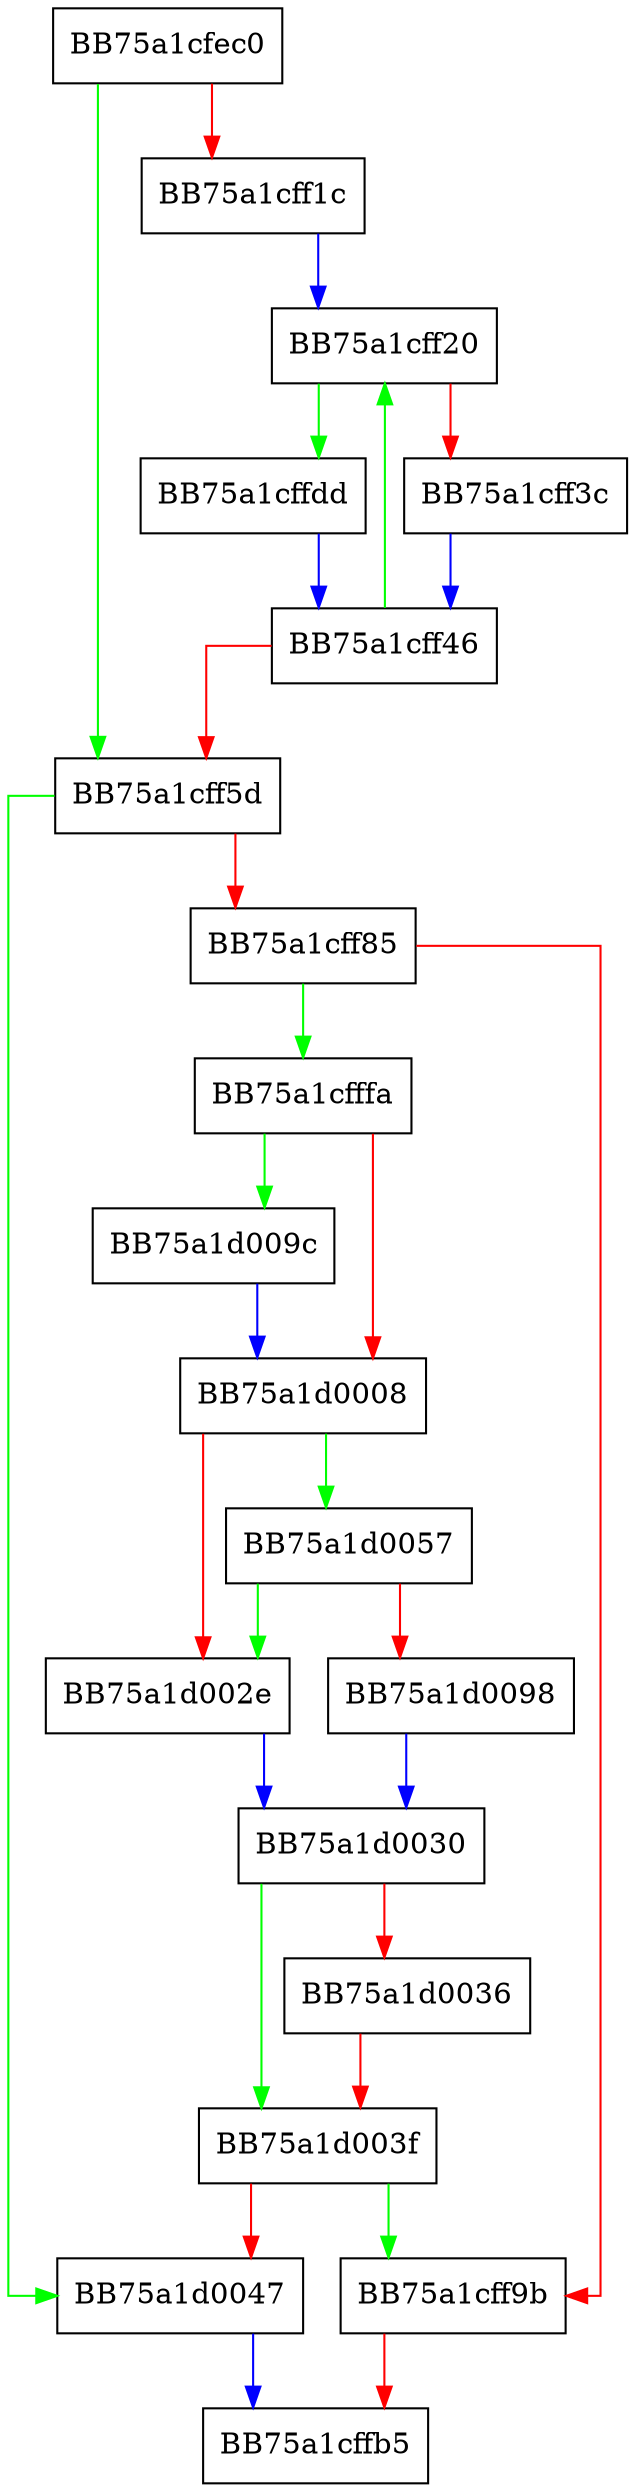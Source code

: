 digraph eval {
  node [shape="box"];
  graph [splines=ortho];
  BB75a1cfec0 -> BB75a1cff5d [color="green"];
  BB75a1cfec0 -> BB75a1cff1c [color="red"];
  BB75a1cff1c -> BB75a1cff20 [color="blue"];
  BB75a1cff20 -> BB75a1cffdd [color="green"];
  BB75a1cff20 -> BB75a1cff3c [color="red"];
  BB75a1cff3c -> BB75a1cff46 [color="blue"];
  BB75a1cff46 -> BB75a1cff20 [color="green"];
  BB75a1cff46 -> BB75a1cff5d [color="red"];
  BB75a1cff5d -> BB75a1d0047 [color="green"];
  BB75a1cff5d -> BB75a1cff85 [color="red"];
  BB75a1cff85 -> BB75a1cfffa [color="green"];
  BB75a1cff85 -> BB75a1cff9b [color="red"];
  BB75a1cff9b -> BB75a1cffb5 [color="red"];
  BB75a1cffdd -> BB75a1cff46 [color="blue"];
  BB75a1cfffa -> BB75a1d009c [color="green"];
  BB75a1cfffa -> BB75a1d0008 [color="red"];
  BB75a1d0008 -> BB75a1d0057 [color="green"];
  BB75a1d0008 -> BB75a1d002e [color="red"];
  BB75a1d002e -> BB75a1d0030 [color="blue"];
  BB75a1d0030 -> BB75a1d003f [color="green"];
  BB75a1d0030 -> BB75a1d0036 [color="red"];
  BB75a1d0036 -> BB75a1d003f [color="red"];
  BB75a1d003f -> BB75a1cff9b [color="green"];
  BB75a1d003f -> BB75a1d0047 [color="red"];
  BB75a1d0047 -> BB75a1cffb5 [color="blue"];
  BB75a1d0057 -> BB75a1d002e [color="green"];
  BB75a1d0057 -> BB75a1d0098 [color="red"];
  BB75a1d0098 -> BB75a1d0030 [color="blue"];
  BB75a1d009c -> BB75a1d0008 [color="blue"];
}